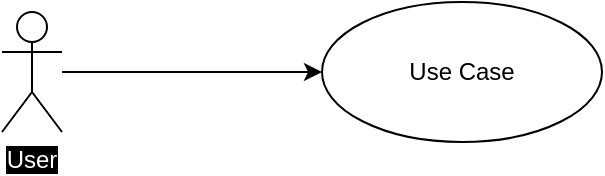 <mxfile version="13.1.3">
    <diagram id="6hGFLwfOUW9BJ-s0fimq" name="Page-1">
        <mxGraphModel dx="652" dy="346" grid="1" gridSize="10" guides="1" tooltips="1" connect="1" arrows="1" fold="1" page="1" pageScale="1" pageWidth="827" pageHeight="1169" math="0" shadow="0">
            <root>
                <object label="" Name="User" id="0">
                    <mxCell/>
                </object>
                <mxCell id="1" parent="0"/>
                <mxCell id="2" value="Use Case" style="ellipse;whiteSpace=wrap;html=1;" vertex="1" parent="1">
                    <mxGeometry x="300" y="95" width="140" height="70" as="geometry"/>
                </mxCell>
                <mxCell id="7" style="edgeStyle=orthogonalEdgeStyle;rounded=0;orthogonalLoop=1;jettySize=auto;html=1;entryX=0;entryY=0.5;entryDx=0;entryDy=0;fontColor=#FFFFFF;" edge="1" parent="1" source="3" target="2">
                    <mxGeometry relative="1" as="geometry"/>
                </mxCell>
                <mxCell id="3" value="User" style="shape=umlActor;verticalLabelPosition=bottom;labelBackgroundColor=#000000;verticalAlign=top;html=1;whiteSpace=wrap;fontColor=#FFFFFF;" vertex="1" parent="1">
                    <mxGeometry x="140" y="100" width="30" height="60" as="geometry"/>
                </mxCell>
            </root>
        </mxGraphModel>
    </diagram>
</mxfile>